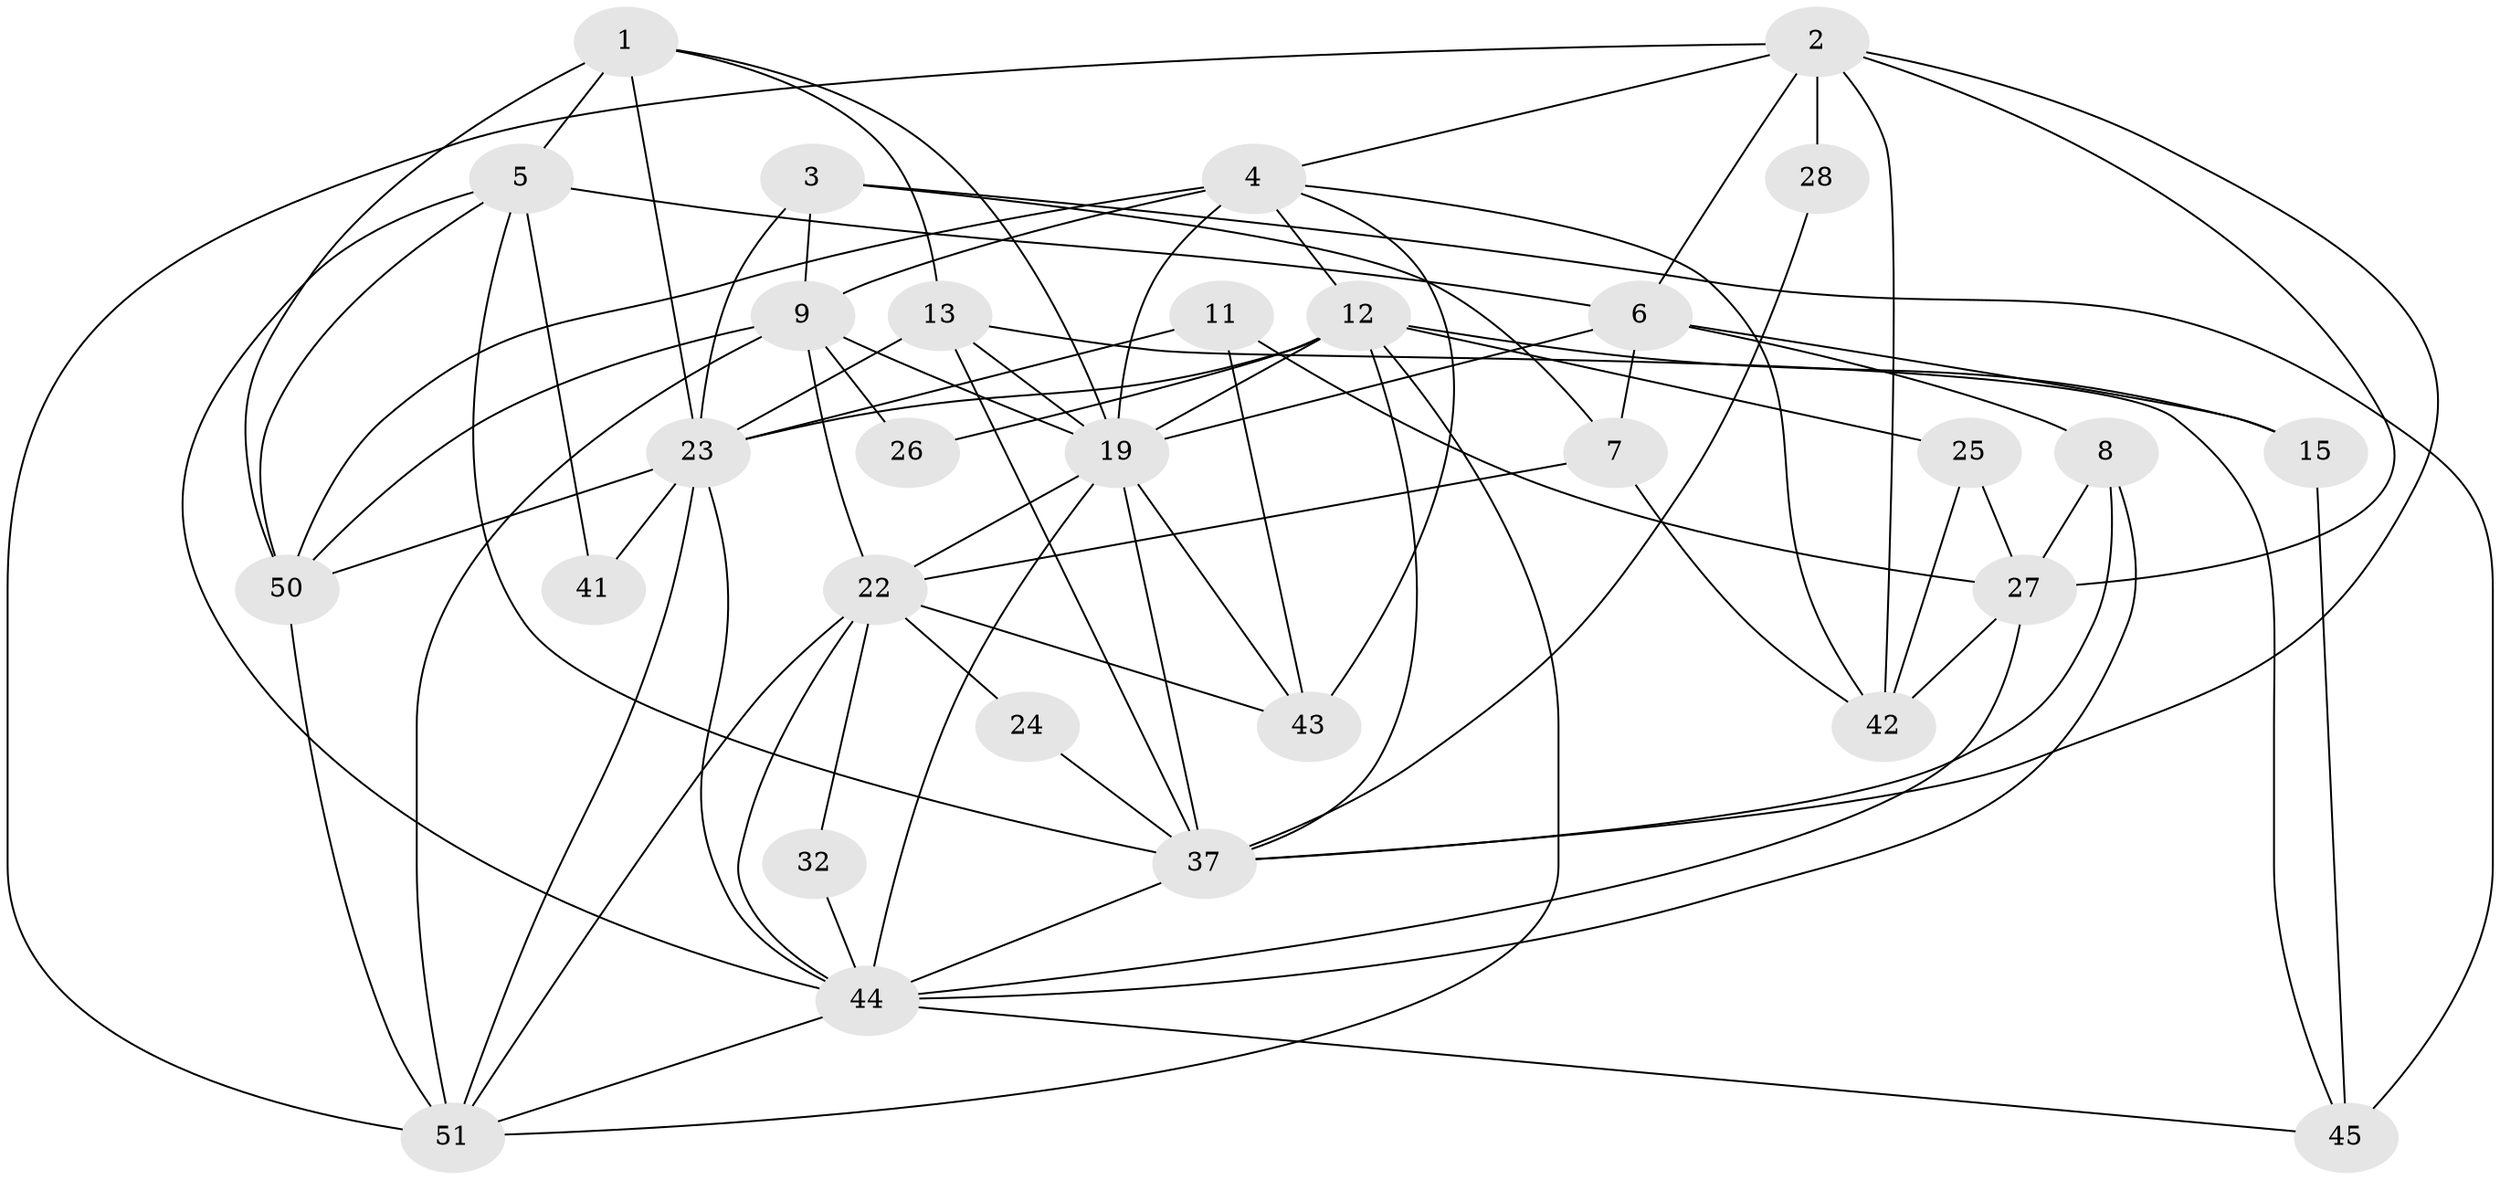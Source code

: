 // original degree distribution, {3: 0.3333333333333333, 4: 0.25, 5: 0.16666666666666666, 6: 0.08333333333333333, 2: 0.1, 7: 0.06666666666666667}
// Generated by graph-tools (version 1.1) at 2025/14/03/09/25 04:14:53]
// undirected, 30 vertices, 80 edges
graph export_dot {
graph [start="1"]
  node [color=gray90,style=filled];
  1 [super="+33+14"];
  2 [super="+21"];
  3;
  4 [super="+16"];
  5 [super="+48"];
  6 [super="+17+18"];
  7;
  8;
  9 [super="+30+20+10"];
  11;
  12 [super="+38+29"];
  13 [super="+52"];
  15;
  19 [super="+34"];
  22 [super="+60+40"];
  23 [super="+47"];
  24;
  25;
  26;
  27 [super="+31"];
  28;
  32;
  37 [super="+39"];
  41;
  42;
  43;
  44 [super="+49"];
  45;
  50 [super="+53"];
  51 [super="+57+55"];
  1 -- 19;
  1 -- 5;
  1 -- 50;
  1 -- 13;
  1 -- 23;
  2 -- 28;
  2 -- 27;
  2 -- 4;
  2 -- 6;
  2 -- 42;
  2 -- 51;
  2 -- 37;
  3 -- 7;
  3 -- 23;
  3 -- 45;
  3 -- 9;
  4 -- 42;
  4 -- 43;
  4 -- 9 [weight=2];
  4 -- 50;
  4 -- 12;
  4 -- 19;
  5 -- 50;
  5 -- 37;
  5 -- 41;
  5 -- 44;
  5 -- 6 [weight=2];
  6 -- 8;
  6 -- 7;
  6 -- 19;
  6 -- 15;
  7 -- 42;
  7 -- 22;
  8 -- 27;
  8 -- 37;
  8 -- 44;
  9 -- 22 [weight=2];
  9 -- 26;
  9 -- 51;
  9 -- 50;
  9 -- 19;
  11 -- 23;
  11 -- 43;
  11 -- 27;
  12 -- 37;
  12 -- 15;
  12 -- 25;
  12 -- 26;
  12 -- 51;
  12 -- 19;
  12 -- 23;
  13 -- 45;
  13 -- 37;
  13 -- 23;
  13 -- 19;
  15 -- 45;
  19 -- 43;
  19 -- 44;
  19 -- 37;
  19 -- 22;
  22 -- 51;
  22 -- 24;
  22 -- 43;
  22 -- 32;
  22 -- 44;
  23 -- 41;
  23 -- 50 [weight=2];
  23 -- 51;
  23 -- 44;
  24 -- 37;
  25 -- 42;
  25 -- 27;
  27 -- 42 [weight=2];
  27 -- 44;
  28 -- 37;
  32 -- 44;
  37 -- 44;
  44 -- 51;
  44 -- 45;
  50 -- 51 [weight=2];
}
